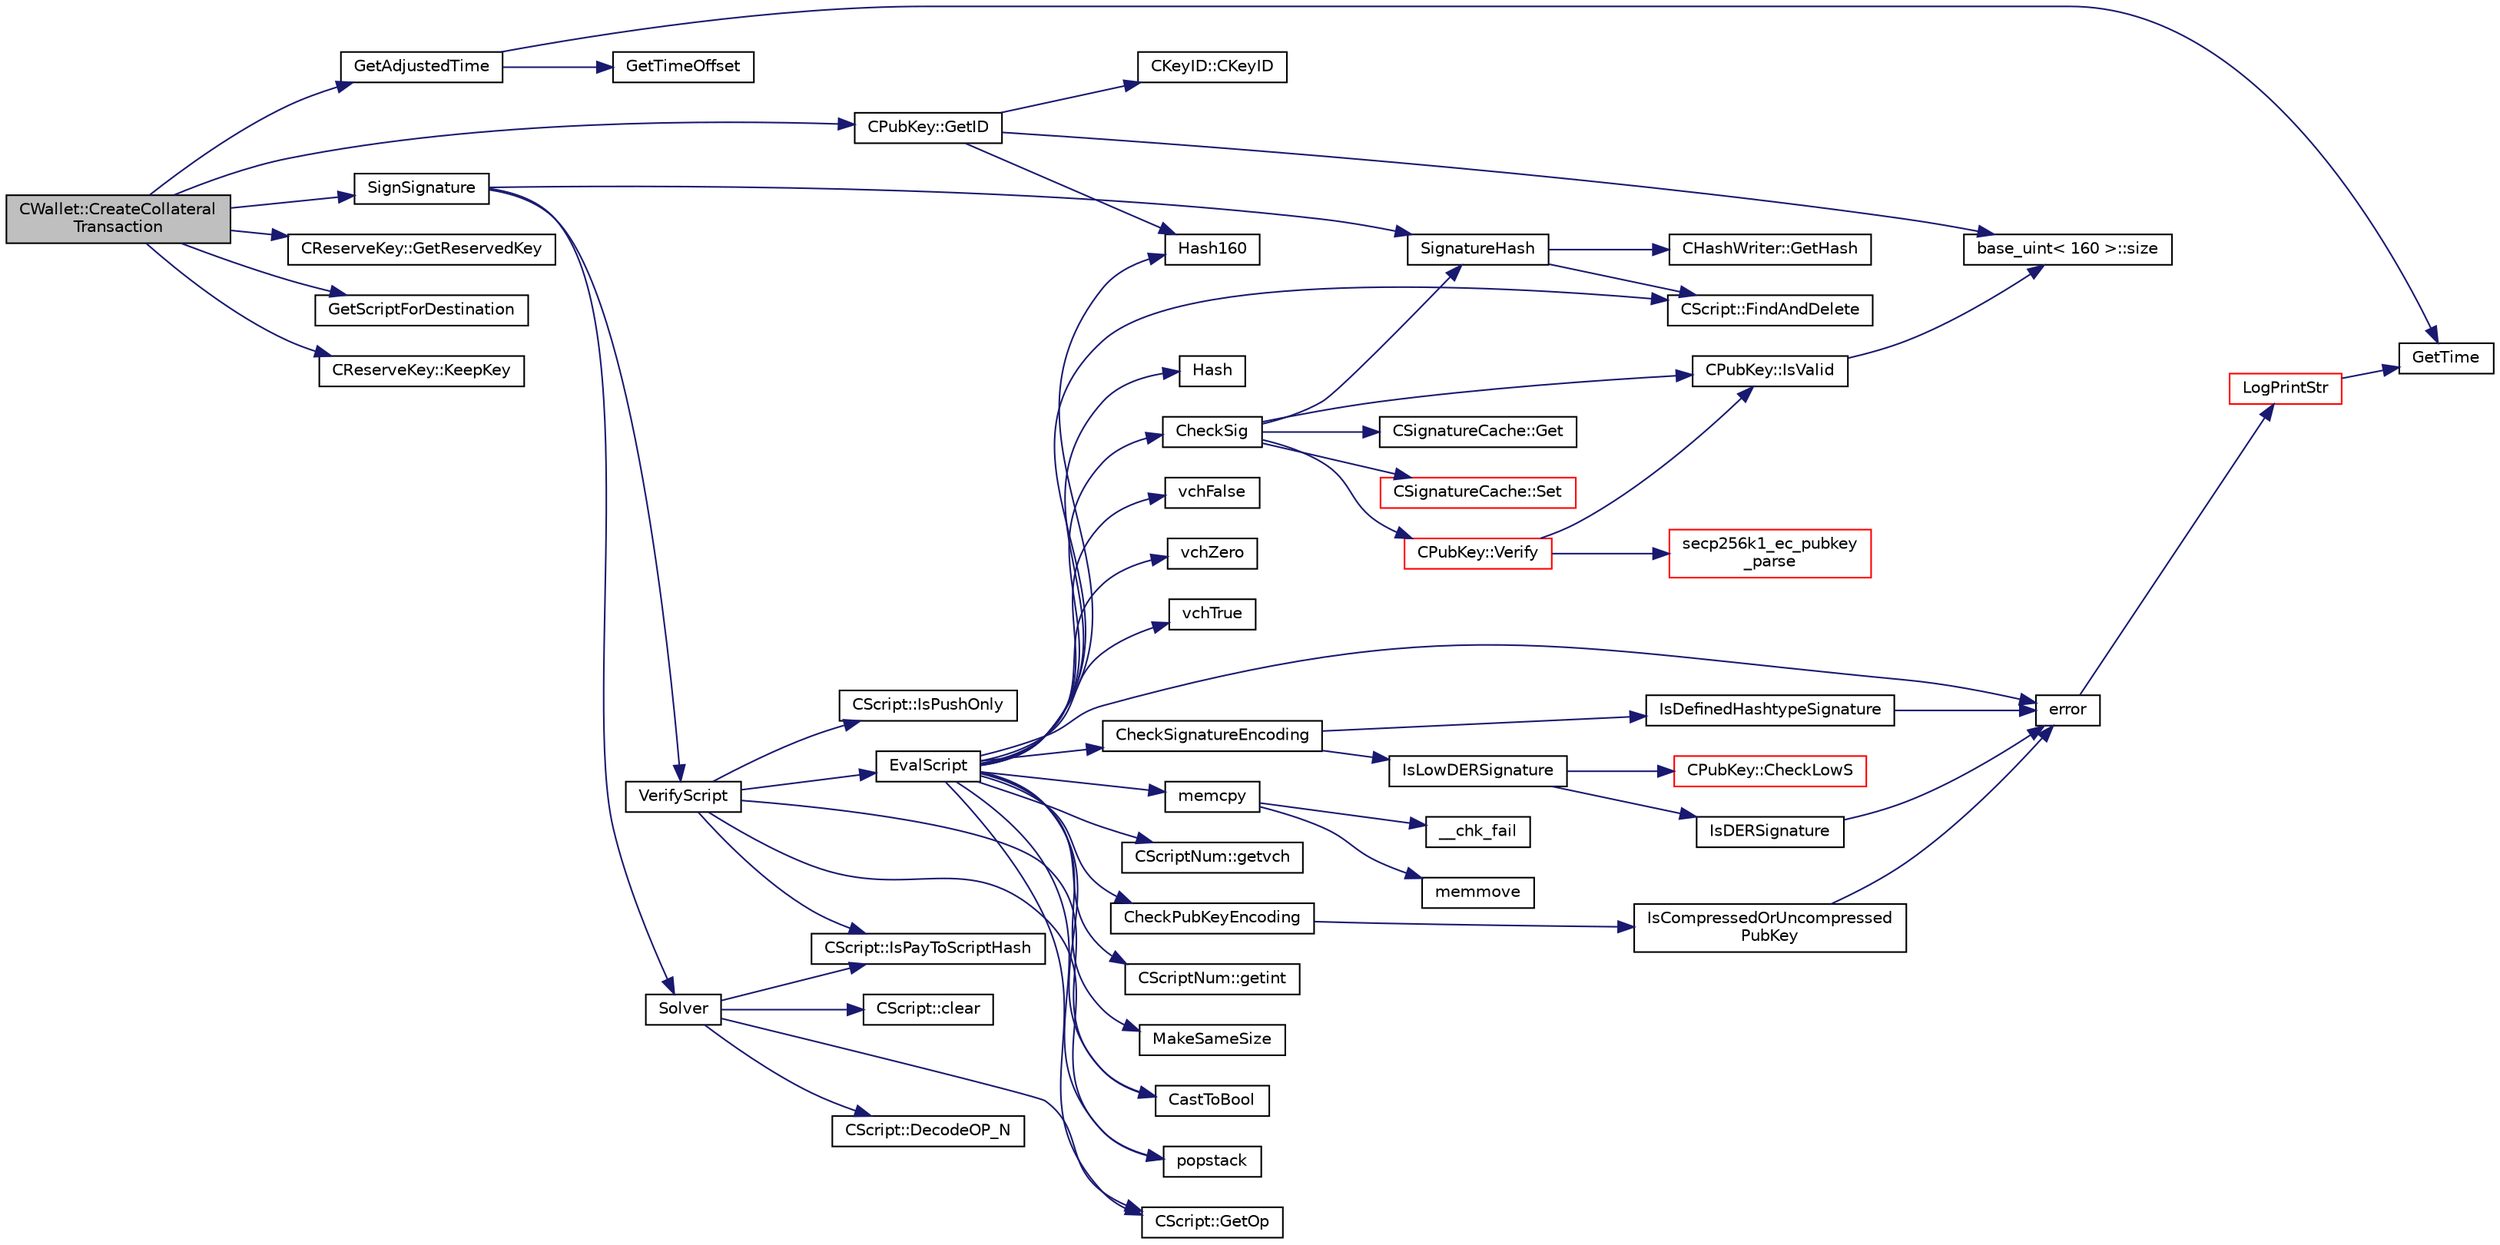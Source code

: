 digraph "CWallet::CreateCollateralTransaction"
{
  edge [fontname="Helvetica",fontsize="10",labelfontname="Helvetica",labelfontsize="10"];
  node [fontname="Helvetica",fontsize="10",shape=record];
  rankdir="LR";
  Node911 [label="CWallet::CreateCollateral\lTransaction",height=0.2,width=0.4,color="black", fillcolor="grey75", style="filled", fontcolor="black"];
  Node911 -> Node912 [color="midnightblue",fontsize="10",style="solid",fontname="Helvetica"];
  Node912 [label="GetAdjustedTime",height=0.2,width=0.4,color="black", fillcolor="white", style="filled",URL="$df/d2d/util_8cpp.html#a09f81b9c7650f898cf3cf305b87547e6"];
  Node912 -> Node913 [color="midnightblue",fontsize="10",style="solid",fontname="Helvetica"];
  Node913 [label="GetTime",height=0.2,width=0.4,color="black", fillcolor="white", style="filled",URL="$df/d2d/util_8cpp.html#a46fac5fba8ba905b5f9acb364f5d8c6f"];
  Node912 -> Node914 [color="midnightblue",fontsize="10",style="solid",fontname="Helvetica"];
  Node914 [label="GetTimeOffset",height=0.2,width=0.4,color="black", fillcolor="white", style="filled",URL="$df/d2d/util_8cpp.html#a50ca5344c75631267633f15cfe5e983e"];
  Node911 -> Node915 [color="midnightblue",fontsize="10",style="solid",fontname="Helvetica"];
  Node915 [label="CReserveKey::GetReservedKey",height=0.2,width=0.4,color="black", fillcolor="white", style="filled",URL="$d3/d65/class_c_reserve_key.html#ad198d2d7a54d315c60805ba1cb0caf7c"];
  Node911 -> Node916 [color="midnightblue",fontsize="10",style="solid",fontname="Helvetica"];
  Node916 [label="GetScriptForDestination",height=0.2,width=0.4,color="black", fillcolor="white", style="filled",URL="$dd/d0f/script_8cpp.html#ae40f28d3b46c21033f6ee1f1200d0321"];
  Node911 -> Node917 [color="midnightblue",fontsize="10",style="solid",fontname="Helvetica"];
  Node917 [label="CPubKey::GetID",height=0.2,width=0.4,color="black", fillcolor="white", style="filled",URL="$da/d4e/class_c_pub_key.html#a2675f7e6f72eff68e7a5227289feb021"];
  Node917 -> Node918 [color="midnightblue",fontsize="10",style="solid",fontname="Helvetica"];
  Node918 [label="CKeyID::CKeyID",height=0.2,width=0.4,color="black", fillcolor="white", style="filled",URL="$dd/d88/class_c_key_i_d.html#a01dbd3c37820a2ffe89d106c6a7cf53d"];
  Node917 -> Node919 [color="midnightblue",fontsize="10",style="solid",fontname="Helvetica"];
  Node919 [label="Hash160",height=0.2,width=0.4,color="black", fillcolor="white", style="filled",URL="$db/dfb/hash_8h.html#a4490f70ddae16e9e48460a0416a48a6b"];
  Node917 -> Node920 [color="midnightblue",fontsize="10",style="solid",fontname="Helvetica"];
  Node920 [label="base_uint\< 160 \>::size",height=0.2,width=0.4,color="black", fillcolor="white", style="filled",URL="$da/df7/classbase__uint.html#a1f49b034e686269601ea89b0319b8004"];
  Node911 -> Node921 [color="midnightblue",fontsize="10",style="solid",fontname="Helvetica"];
  Node921 [label="CReserveKey::KeepKey",height=0.2,width=0.4,color="black", fillcolor="white", style="filled",URL="$d3/d65/class_c_reserve_key.html#a493d06f41ca9571f2a42c8581a3952d8"];
  Node911 -> Node922 [color="midnightblue",fontsize="10",style="solid",fontname="Helvetica"];
  Node922 [label="SignSignature",height=0.2,width=0.4,color="black", fillcolor="white", style="filled",URL="$dd/d0f/script_8cpp.html#afe79ac620f155184a8ddc4bb90081d2e"];
  Node922 -> Node923 [color="midnightblue",fontsize="10",style="solid",fontname="Helvetica"];
  Node923 [label="SignatureHash",height=0.2,width=0.4,color="black", fillcolor="white", style="filled",URL="$dd/d0f/script_8cpp.html#a4086161bb714485e7e3662d9b0ceed7d"];
  Node923 -> Node924 [color="midnightblue",fontsize="10",style="solid",fontname="Helvetica"];
  Node924 [label="CScript::FindAndDelete",height=0.2,width=0.4,color="black", fillcolor="white", style="filled",URL="$d9/d4b/class_c_script.html#aad6e9f84fe8aa2d27a979f1bc2732463"];
  Node923 -> Node925 [color="midnightblue",fontsize="10",style="solid",fontname="Helvetica"];
  Node925 [label="CHashWriter::GetHash",height=0.2,width=0.4,color="black", fillcolor="white", style="filled",URL="$d2/def/class_c_hash_writer.html#ae94a937211502eabf19477630090093a"];
  Node922 -> Node926 [color="midnightblue",fontsize="10",style="solid",fontname="Helvetica"];
  Node926 [label="Solver",height=0.2,width=0.4,color="black", fillcolor="white", style="filled",URL="$dd/d0f/script_8cpp.html#a6ee6be50bff44464e905680c6fcee6dc"];
  Node926 -> Node927 [color="midnightblue",fontsize="10",style="solid",fontname="Helvetica"];
  Node927 [label="CScript::IsPayToScriptHash",height=0.2,width=0.4,color="black", fillcolor="white", style="filled",URL="$d9/d4b/class_c_script.html#a0c3729c606d318923dc06f95d85a0971"];
  Node926 -> Node928 [color="midnightblue",fontsize="10",style="solid",fontname="Helvetica"];
  Node928 [label="CScript::clear",height=0.2,width=0.4,color="black", fillcolor="white", style="filled",URL="$d9/d4b/class_c_script.html#a7b2baf842621f07c4939408acf63377c"];
  Node926 -> Node929 [color="midnightblue",fontsize="10",style="solid",fontname="Helvetica"];
  Node929 [label="CScript::GetOp",height=0.2,width=0.4,color="black", fillcolor="white", style="filled",URL="$d9/d4b/class_c_script.html#a94635ed93d8d244ec3acfa83f9ecfe5f"];
  Node926 -> Node930 [color="midnightblue",fontsize="10",style="solid",fontname="Helvetica"];
  Node930 [label="CScript::DecodeOP_N",height=0.2,width=0.4,color="black", fillcolor="white", style="filled",URL="$d9/d4b/class_c_script.html#a7f975fca06b3e9a17da8ba23c7647e2e"];
  Node922 -> Node931 [color="midnightblue",fontsize="10",style="solid",fontname="Helvetica"];
  Node931 [label="VerifyScript",height=0.2,width=0.4,color="black", fillcolor="white", style="filled",URL="$dd/d0f/script_8cpp.html#a995f521b6ca4a8bfbd02d4cfe226feb6"];
  Node931 -> Node932 [color="midnightblue",fontsize="10",style="solid",fontname="Helvetica"];
  Node932 [label="EvalScript",height=0.2,width=0.4,color="black", fillcolor="white", style="filled",URL="$dd/d0f/script_8cpp.html#a06faacc17cea79366513c22361475a5a"];
  Node932 -> Node933 [color="midnightblue",fontsize="10",style="solid",fontname="Helvetica"];
  Node933 [label="vchFalse",height=0.2,width=0.4,color="black", fillcolor="white", style="filled",URL="$dd/d0f/script_8cpp.html#a6a72ce5c3d29330e70b69f5964aef752"];
  Node932 -> Node934 [color="midnightblue",fontsize="10",style="solid",fontname="Helvetica"];
  Node934 [label="vchZero",height=0.2,width=0.4,color="black", fillcolor="white", style="filled",URL="$dd/d0f/script_8cpp.html#a53582f03e92e860d973791d31b683cbe"];
  Node932 -> Node935 [color="midnightblue",fontsize="10",style="solid",fontname="Helvetica"];
  Node935 [label="vchTrue",height=0.2,width=0.4,color="black", fillcolor="white", style="filled",URL="$dd/d0f/script_8cpp.html#a498c11ff9400e1e200522482a60114b9"];
  Node932 -> Node929 [color="midnightblue",fontsize="10",style="solid",fontname="Helvetica"];
  Node932 -> Node936 [color="midnightblue",fontsize="10",style="solid",fontname="Helvetica"];
  Node936 [label="CScriptNum::getvch",height=0.2,width=0.4,color="black", fillcolor="white", style="filled",URL="$d8/d95/class_c_script_num.html#af1684eeaa754266aa5bd4fc5f14c6991"];
  Node932 -> Node937 [color="midnightblue",fontsize="10",style="solid",fontname="Helvetica"];
  Node937 [label="CastToBool",height=0.2,width=0.4,color="black", fillcolor="white", style="filled",URL="$dd/d0f/script_8cpp.html#a43bc2157638b796f2e3144963e00db34"];
  Node932 -> Node938 [color="midnightblue",fontsize="10",style="solid",fontname="Helvetica"];
  Node938 [label="popstack",height=0.2,width=0.4,color="black", fillcolor="white", style="filled",URL="$dd/d0f/script_8cpp.html#a8a6c5e60bc410bea032ace92ff6461ee"];
  Node932 -> Node939 [color="midnightblue",fontsize="10",style="solid",fontname="Helvetica"];
  Node939 [label="CScriptNum::getint",height=0.2,width=0.4,color="black", fillcolor="white", style="filled",URL="$d8/d95/class_c_script_num.html#ae205465ff5e3cfef3f2f6d29d3ee250d"];
  Node932 -> Node940 [color="midnightblue",fontsize="10",style="solid",fontname="Helvetica"];
  Node940 [label="MakeSameSize",height=0.2,width=0.4,color="black", fillcolor="white", style="filled",URL="$dd/d0f/script_8cpp.html#aaf7ccd43a5a96642e2eea2f42333ea72"];
  Node932 -> Node919 [color="midnightblue",fontsize="10",style="solid",fontname="Helvetica"];
  Node932 -> Node941 [color="midnightblue",fontsize="10",style="solid",fontname="Helvetica"];
  Node941 [label="memcpy",height=0.2,width=0.4,color="black", fillcolor="white", style="filled",URL="$d5/d9f/glibc__compat_8cpp.html#a0f46826ab0466591e136db24394923cf"];
  Node941 -> Node942 [color="midnightblue",fontsize="10",style="solid",fontname="Helvetica"];
  Node942 [label="memmove",height=0.2,width=0.4,color="black", fillcolor="white", style="filled",URL="$d5/d9f/glibc__compat_8cpp.html#a9778d49e9029dd75bc53ecbbf9f5e9a1"];
  Node941 -> Node943 [color="midnightblue",fontsize="10",style="solid",fontname="Helvetica"];
  Node943 [label="__chk_fail",height=0.2,width=0.4,color="black", fillcolor="white", style="filled",URL="$d5/d9f/glibc__compat_8cpp.html#a424ac71631da5ada2976630ff67051d1"];
  Node932 -> Node944 [color="midnightblue",fontsize="10",style="solid",fontname="Helvetica"];
  Node944 [label="Hash",height=0.2,width=0.4,color="black", fillcolor="white", style="filled",URL="$db/dfb/hash_8h.html#ab3f6c437460137530d86e09c2c102e99"];
  Node932 -> Node924 [color="midnightblue",fontsize="10",style="solid",fontname="Helvetica"];
  Node932 -> Node945 [color="midnightblue",fontsize="10",style="solid",fontname="Helvetica"];
  Node945 [label="CheckSignatureEncoding",height=0.2,width=0.4,color="black", fillcolor="white", style="filled",URL="$dd/d0f/script_8cpp.html#a12d14b6b219e70fe8e9a34cf6ea29c7c"];
  Node945 -> Node946 [color="midnightblue",fontsize="10",style="solid",fontname="Helvetica"];
  Node946 [label="IsLowDERSignature",height=0.2,width=0.4,color="black", fillcolor="white", style="filled",URL="$dd/d0f/script_8cpp.html#a0fd00c3aff80aafc124933b1c789c660"];
  Node946 -> Node947 [color="midnightblue",fontsize="10",style="solid",fontname="Helvetica"];
  Node947 [label="IsDERSignature",height=0.2,width=0.4,color="black", fillcolor="white", style="filled",URL="$dd/d0f/script_8cpp.html#a085cff21cf73b4aa50c6fc5a0082ad85"];
  Node947 -> Node948 [color="midnightblue",fontsize="10",style="solid",fontname="Helvetica"];
  Node948 [label="error",height=0.2,width=0.4,color="black", fillcolor="white", style="filled",URL="$d8/d3c/util_8h.html#af8985880cf4ef26df0a5aa2ffcb76662"];
  Node948 -> Node949 [color="midnightblue",fontsize="10",style="solid",fontname="Helvetica"];
  Node949 [label="LogPrintStr",height=0.2,width=0.4,color="red", fillcolor="white", style="filled",URL="$d8/d3c/util_8h.html#afd4c3002b2797c0560adddb6af3ca1da"];
  Node949 -> Node913 [color="midnightblue",fontsize="10",style="solid",fontname="Helvetica"];
  Node946 -> Node957 [color="midnightblue",fontsize="10",style="solid",fontname="Helvetica"];
  Node957 [label="CPubKey::CheckLowS",height=0.2,width=0.4,color="red", fillcolor="white", style="filled",URL="$da/d4e/class_c_pub_key.html#a4ada230ef593456ef9088c28fd5ca34e",tooltip="Check whether a signature is normalized (lower-S). "];
  Node945 -> Node967 [color="midnightblue",fontsize="10",style="solid",fontname="Helvetica"];
  Node967 [label="IsDefinedHashtypeSignature",height=0.2,width=0.4,color="black", fillcolor="white", style="filled",URL="$dd/d0f/script_8cpp.html#a10b82cfa960aba7c714878a6c5ba6424"];
  Node967 -> Node948 [color="midnightblue",fontsize="10",style="solid",fontname="Helvetica"];
  Node932 -> Node968 [color="midnightblue",fontsize="10",style="solid",fontname="Helvetica"];
  Node968 [label="CheckPubKeyEncoding",height=0.2,width=0.4,color="black", fillcolor="white", style="filled",URL="$dd/d0f/script_8cpp.html#aec208a0fbaa42e181985417445545e4d"];
  Node968 -> Node969 [color="midnightblue",fontsize="10",style="solid",fontname="Helvetica"];
  Node969 [label="IsCompressedOrUncompressed\lPubKey",height=0.2,width=0.4,color="black", fillcolor="white", style="filled",URL="$dd/d0f/script_8cpp.html#a911a8699bdb4314ccba8553ba3522d23"];
  Node969 -> Node948 [color="midnightblue",fontsize="10",style="solid",fontname="Helvetica"];
  Node932 -> Node970 [color="midnightblue",fontsize="10",style="solid",fontname="Helvetica"];
  Node970 [label="CheckSig",height=0.2,width=0.4,color="black", fillcolor="white", style="filled",URL="$dd/d0f/script_8cpp.html#af1a7eb0123f11ad1154249f4a4c1a9d1"];
  Node970 -> Node971 [color="midnightblue",fontsize="10",style="solid",fontname="Helvetica"];
  Node971 [label="CPubKey::IsValid",height=0.2,width=0.4,color="black", fillcolor="white", style="filled",URL="$da/d4e/class_c_pub_key.html#a4fa94293cf8577fd039b9a133f6c7f30"];
  Node971 -> Node920 [color="midnightblue",fontsize="10",style="solid",fontname="Helvetica"];
  Node970 -> Node923 [color="midnightblue",fontsize="10",style="solid",fontname="Helvetica"];
  Node970 -> Node972 [color="midnightblue",fontsize="10",style="solid",fontname="Helvetica"];
  Node972 [label="CSignatureCache::Get",height=0.2,width=0.4,color="black", fillcolor="white", style="filled",URL="$df/d87/class_c_signature_cache.html#a9c1dbf6b015d35145f058ace43eac107"];
  Node970 -> Node973 [color="midnightblue",fontsize="10",style="solid",fontname="Helvetica"];
  Node973 [label="CPubKey::Verify",height=0.2,width=0.4,color="red", fillcolor="white", style="filled",URL="$da/d4e/class_c_pub_key.html#a5b3fef213b227394ca9d0a1e3baa957e"];
  Node973 -> Node971 [color="midnightblue",fontsize="10",style="solid",fontname="Helvetica"];
  Node973 -> Node974 [color="midnightblue",fontsize="10",style="solid",fontname="Helvetica"];
  Node974 [label="secp256k1_ec_pubkey\l_parse",height=0.2,width=0.4,color="red", fillcolor="white", style="filled",URL="$d7/dd3/secp256k1_8h.html#a4e5dc8952c9a7e791376505ef2023ca1",tooltip="Parse a variable-length public key into the pubkey object. "];
  Node970 -> Node992 [color="midnightblue",fontsize="10",style="solid",fontname="Helvetica"];
  Node992 [label="CSignatureCache::Set",height=0.2,width=0.4,color="red", fillcolor="white", style="filled",URL="$df/d87/class_c_signature_cache.html#ac2e63052c7b13f73fa0f6f4624e29c07"];
  Node932 -> Node948 [color="midnightblue",fontsize="10",style="solid",fontname="Helvetica"];
  Node931 -> Node937 [color="midnightblue",fontsize="10",style="solid",fontname="Helvetica"];
  Node931 -> Node927 [color="midnightblue",fontsize="10",style="solid",fontname="Helvetica"];
  Node931 -> Node998 [color="midnightblue",fontsize="10",style="solid",fontname="Helvetica"];
  Node998 [label="CScript::IsPushOnly",height=0.2,width=0.4,color="black", fillcolor="white", style="filled",URL="$d9/d4b/class_c_script.html#a804771eeafb1039672515eabbc823274"];
  Node931 -> Node938 [color="midnightblue",fontsize="10",style="solid",fontname="Helvetica"];
}
